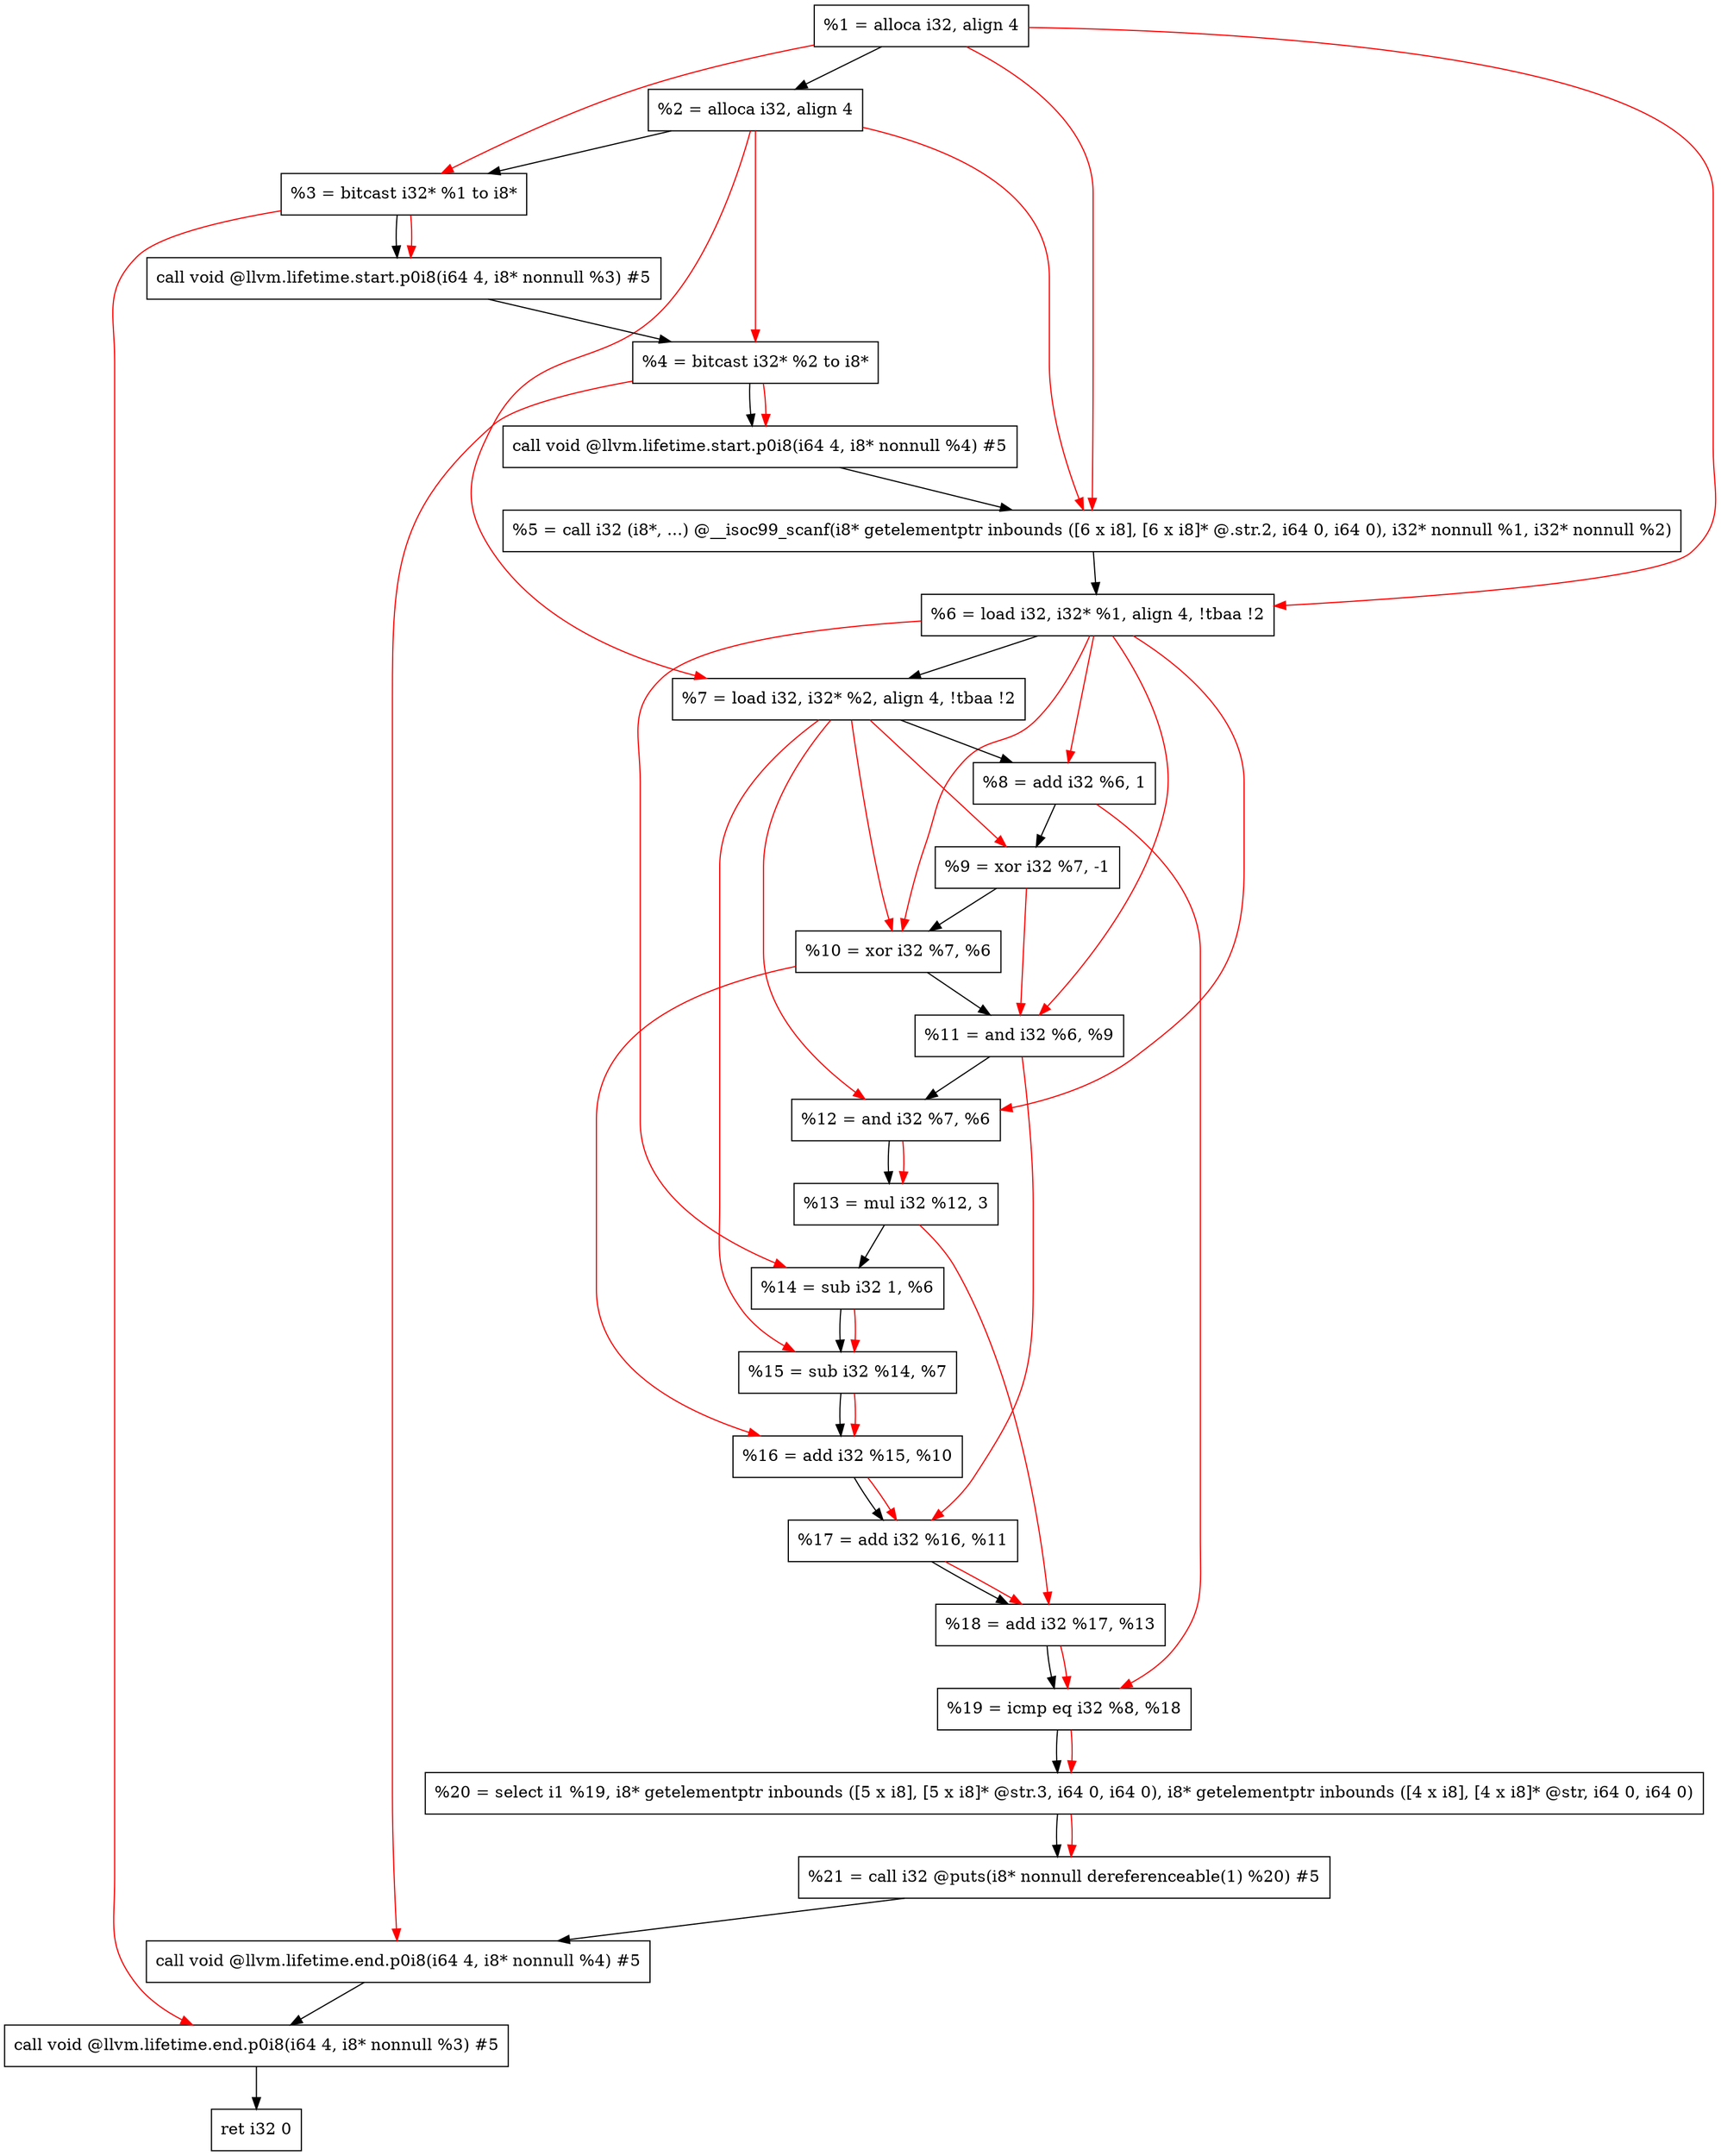 digraph "DFG for'main' function" {
	Node0x1f5c548[shape=record, label="  %1 = alloca i32, align 4"];
	Node0x1f5c5c8[shape=record, label="  %2 = alloca i32, align 4"];
	Node0x1f5c658[shape=record, label="  %3 = bitcast i32* %1 to i8*"];
	Node0x1f5cab8[shape=record, label="  call void @llvm.lifetime.start.p0i8(i64 4, i8* nonnull %3) #5"];
	Node0x1f5cb98[shape=record, label="  %4 = bitcast i32* %2 to i8*"];
	Node0x1f5ccb8[shape=record, label="  call void @llvm.lifetime.start.p0i8(i64 4, i8* nonnull %4) #5"];
	Node0x1f5cef0[shape=record, label="  %5 = call i32 (i8*, ...) @__isoc99_scanf(i8* getelementptr inbounds ([6 x i8], [6 x i8]* @.str.2, i64 0, i64 0), i32* nonnull %1, i32* nonnull %2)"];
	Node0x1f5cfa8[shape=record, label="  %6 = load i32, i32* %1, align 4, !tbaa !2"];
	Node0x1f5df18[shape=record, label="  %7 = load i32, i32* %2, align 4, !tbaa !2"];
	Node0x1f5e5a0[shape=record, label="  %8 = add i32 %6, 1"];
	Node0x1f5e610[shape=record, label="  %9 = xor i32 %7, -1"];
	Node0x1f5e680[shape=record, label="  %10 = xor i32 %7, %6"];
	Node0x1f5e6f0[shape=record, label="  %11 = and i32 %6, %9"];
	Node0x1f5e760[shape=record, label="  %12 = and i32 %7, %6"];
	Node0x1f5e7d0[shape=record, label="  %13 = mul i32 %12, 3"];
	Node0x1f5e840[shape=record, label="  %14 = sub i32 1, %6"];
	Node0x1f5e8b0[shape=record, label="  %15 = sub i32 %14, %7"];
	Node0x1f5e920[shape=record, label="  %16 = add i32 %15, %10"];
	Node0x1f5e990[shape=record, label="  %17 = add i32 %16, %11"];
	Node0x1f5ea00[shape=record, label="  %18 = add i32 %17, %13"];
	Node0x1f5ea70[shape=record, label="  %19 = icmp eq i32 %8, %18"];
	Node0x1efd9d8[shape=record, label="  %20 = select i1 %19, i8* getelementptr inbounds ([5 x i8], [5 x i8]* @str.3, i64 0, i64 0), i8* getelementptr inbounds ([4 x i8], [4 x i8]* @str, i64 0, i64 0)"];
	Node0x1f5eb00[shape=record, label="  %21 = call i32 @puts(i8* nonnull dereferenceable(1) %20) #5"];
	Node0x1f5ed58[shape=record, label="  call void @llvm.lifetime.end.p0i8(i64 4, i8* nonnull %4) #5"];
	Node0x1f5eeb8[shape=record, label="  call void @llvm.lifetime.end.p0i8(i64 4, i8* nonnull %3) #5"];
	Node0x1f5ef78[shape=record, label="  ret i32 0"];
	Node0x1f5c548 -> Node0x1f5c5c8;
	Node0x1f5c5c8 -> Node0x1f5c658;
	Node0x1f5c658 -> Node0x1f5cab8;
	Node0x1f5cab8 -> Node0x1f5cb98;
	Node0x1f5cb98 -> Node0x1f5ccb8;
	Node0x1f5ccb8 -> Node0x1f5cef0;
	Node0x1f5cef0 -> Node0x1f5cfa8;
	Node0x1f5cfa8 -> Node0x1f5df18;
	Node0x1f5df18 -> Node0x1f5e5a0;
	Node0x1f5e5a0 -> Node0x1f5e610;
	Node0x1f5e610 -> Node0x1f5e680;
	Node0x1f5e680 -> Node0x1f5e6f0;
	Node0x1f5e6f0 -> Node0x1f5e760;
	Node0x1f5e760 -> Node0x1f5e7d0;
	Node0x1f5e7d0 -> Node0x1f5e840;
	Node0x1f5e840 -> Node0x1f5e8b0;
	Node0x1f5e8b0 -> Node0x1f5e920;
	Node0x1f5e920 -> Node0x1f5e990;
	Node0x1f5e990 -> Node0x1f5ea00;
	Node0x1f5ea00 -> Node0x1f5ea70;
	Node0x1f5ea70 -> Node0x1efd9d8;
	Node0x1efd9d8 -> Node0x1f5eb00;
	Node0x1f5eb00 -> Node0x1f5ed58;
	Node0x1f5ed58 -> Node0x1f5eeb8;
	Node0x1f5eeb8 -> Node0x1f5ef78;
edge [color=red]
	Node0x1f5c548 -> Node0x1f5c658;
	Node0x1f5c658 -> Node0x1f5cab8;
	Node0x1f5c5c8 -> Node0x1f5cb98;
	Node0x1f5cb98 -> Node0x1f5ccb8;
	Node0x1f5c548 -> Node0x1f5cef0;
	Node0x1f5c5c8 -> Node0x1f5cef0;
	Node0x1f5c548 -> Node0x1f5cfa8;
	Node0x1f5c5c8 -> Node0x1f5df18;
	Node0x1f5cfa8 -> Node0x1f5e5a0;
	Node0x1f5df18 -> Node0x1f5e610;
	Node0x1f5df18 -> Node0x1f5e680;
	Node0x1f5cfa8 -> Node0x1f5e680;
	Node0x1f5cfa8 -> Node0x1f5e6f0;
	Node0x1f5e610 -> Node0x1f5e6f0;
	Node0x1f5df18 -> Node0x1f5e760;
	Node0x1f5cfa8 -> Node0x1f5e760;
	Node0x1f5e760 -> Node0x1f5e7d0;
	Node0x1f5cfa8 -> Node0x1f5e840;
	Node0x1f5e840 -> Node0x1f5e8b0;
	Node0x1f5df18 -> Node0x1f5e8b0;
	Node0x1f5e8b0 -> Node0x1f5e920;
	Node0x1f5e680 -> Node0x1f5e920;
	Node0x1f5e920 -> Node0x1f5e990;
	Node0x1f5e6f0 -> Node0x1f5e990;
	Node0x1f5e990 -> Node0x1f5ea00;
	Node0x1f5e7d0 -> Node0x1f5ea00;
	Node0x1f5e5a0 -> Node0x1f5ea70;
	Node0x1f5ea00 -> Node0x1f5ea70;
	Node0x1f5ea70 -> Node0x1efd9d8;
	Node0x1efd9d8 -> Node0x1f5eb00;
	Node0x1f5cb98 -> Node0x1f5ed58;
	Node0x1f5c658 -> Node0x1f5eeb8;
}
